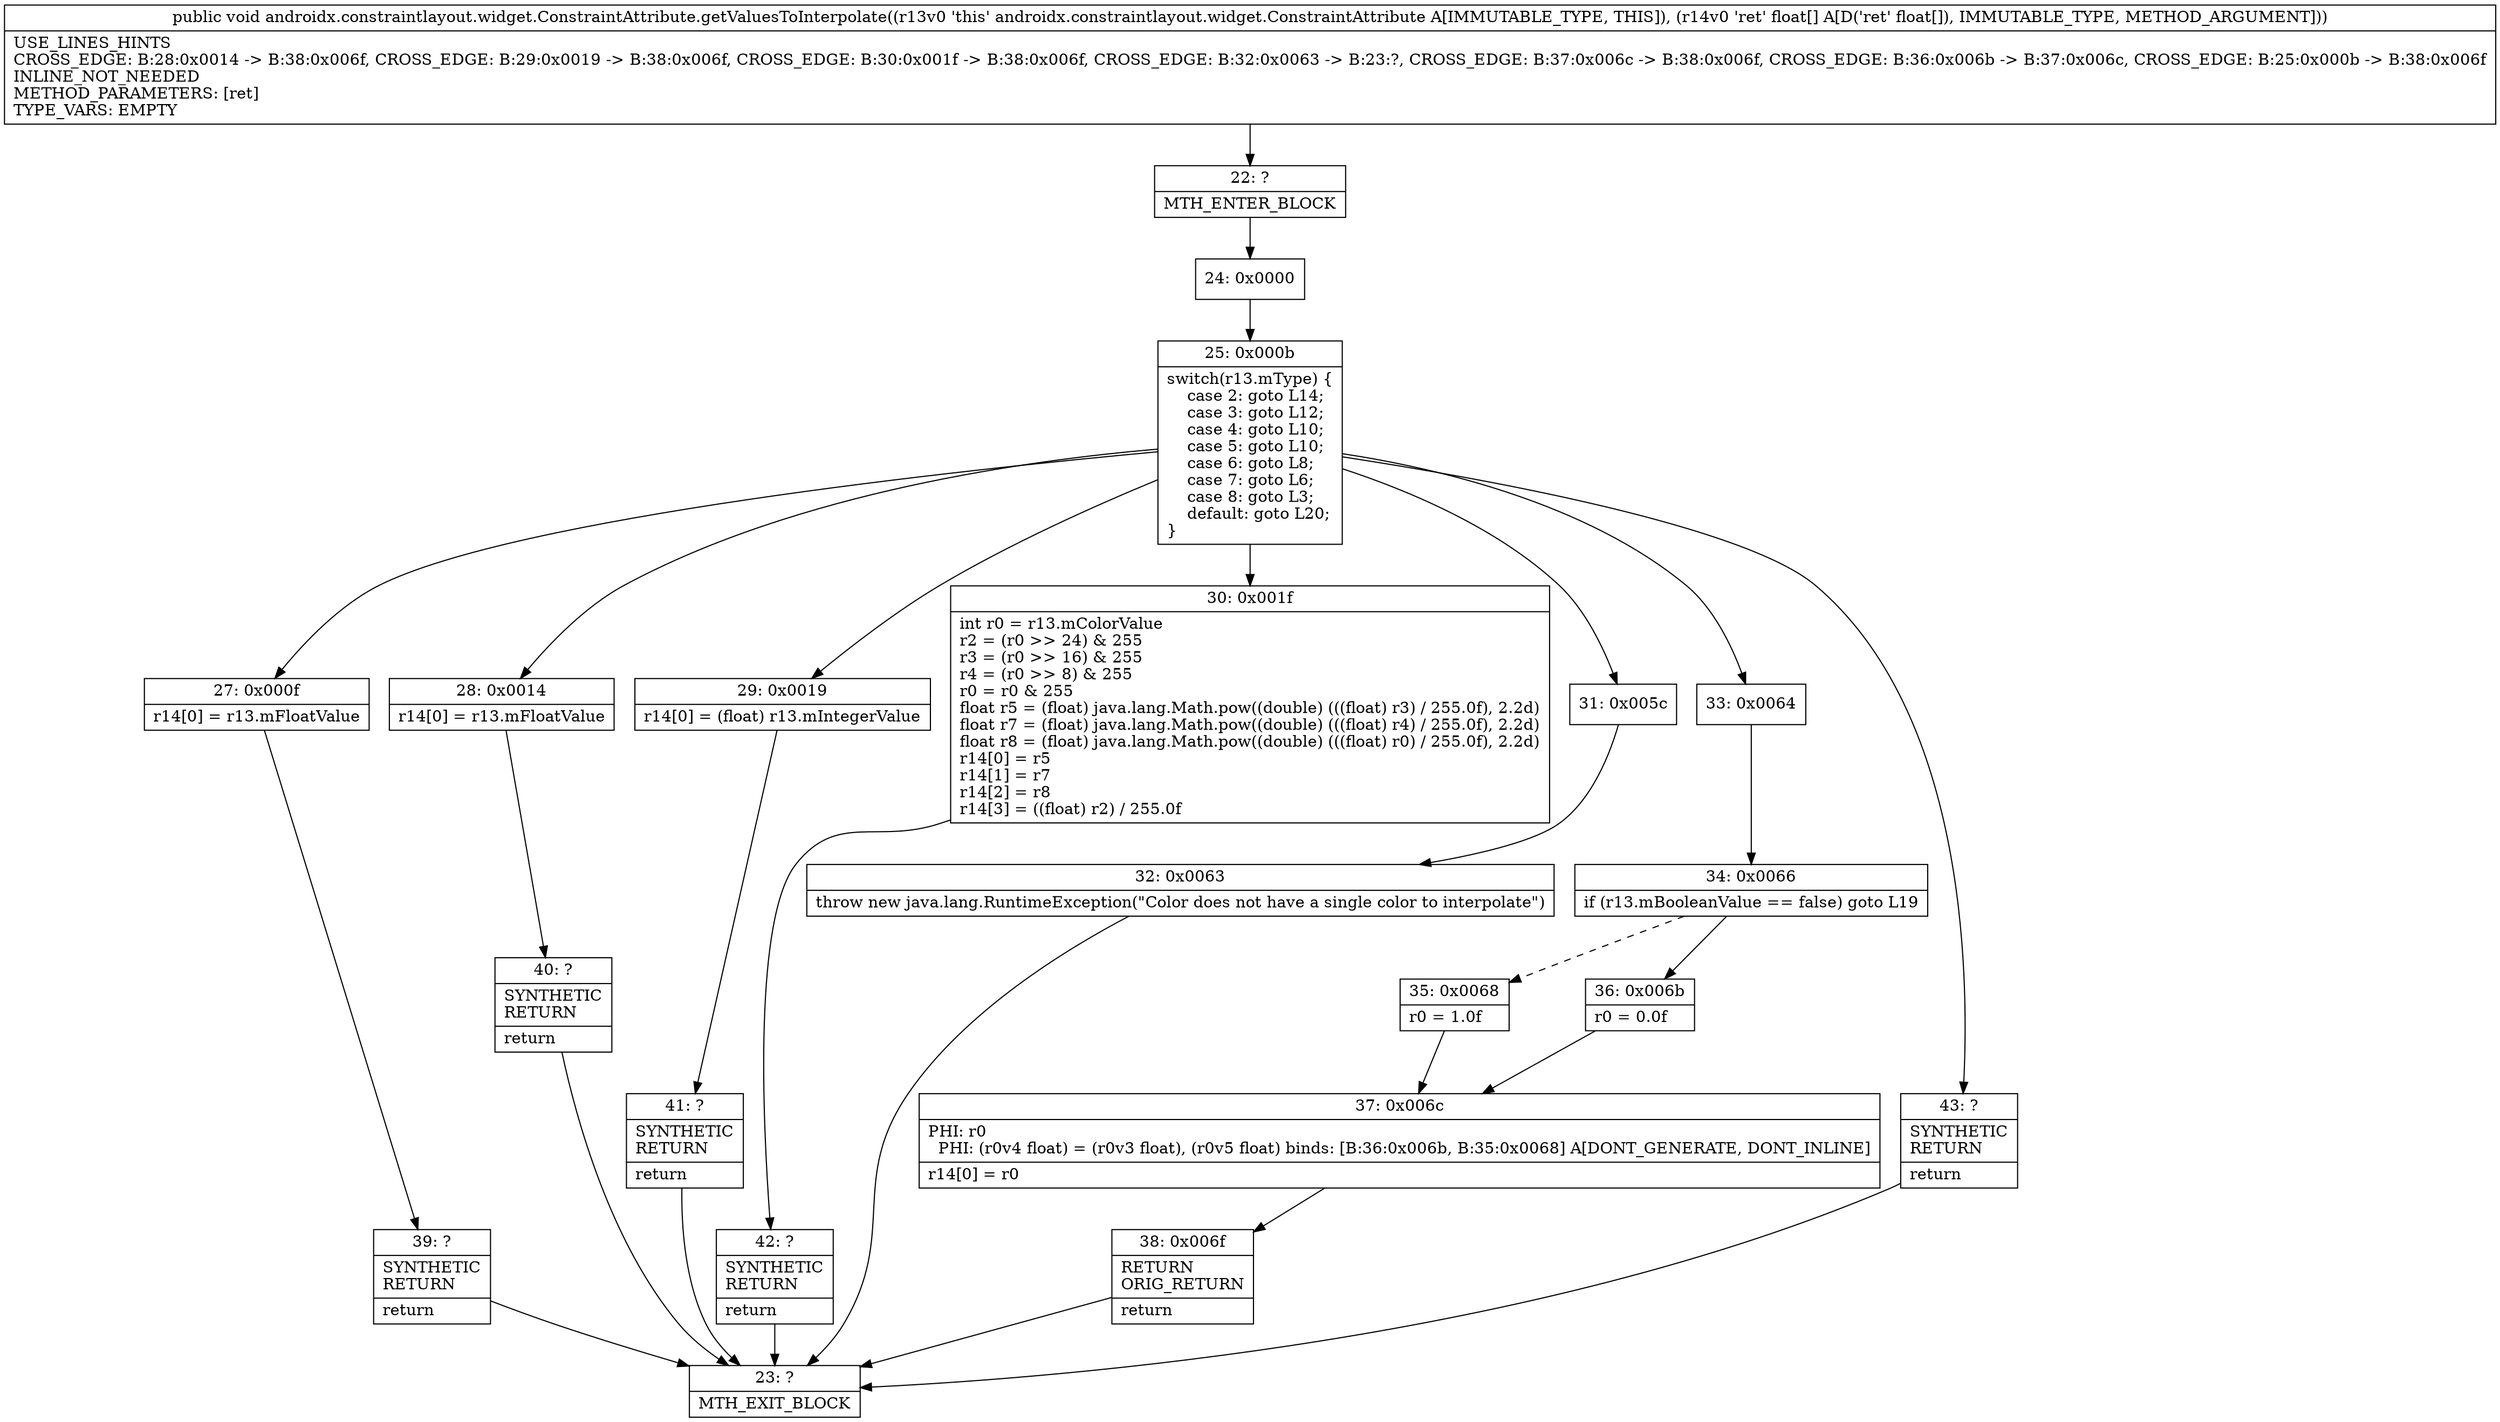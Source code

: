 digraph "CFG forandroidx.constraintlayout.widget.ConstraintAttribute.getValuesToInterpolate([F)V" {
Node_22 [shape=record,label="{22\:\ ?|MTH_ENTER_BLOCK\l}"];
Node_24 [shape=record,label="{24\:\ 0x0000}"];
Node_25 [shape=record,label="{25\:\ 0x000b|switch(r13.mType) \{\l    case 2: goto L14;\l    case 3: goto L12;\l    case 4: goto L10;\l    case 5: goto L10;\l    case 6: goto L8;\l    case 7: goto L6;\l    case 8: goto L3;\l    default: goto L20;\l\}\l}"];
Node_27 [shape=record,label="{27\:\ 0x000f|r14[0] = r13.mFloatValue\l}"];
Node_39 [shape=record,label="{39\:\ ?|SYNTHETIC\lRETURN\l|return\l}"];
Node_23 [shape=record,label="{23\:\ ?|MTH_EXIT_BLOCK\l}"];
Node_28 [shape=record,label="{28\:\ 0x0014|r14[0] = r13.mFloatValue\l}"];
Node_40 [shape=record,label="{40\:\ ?|SYNTHETIC\lRETURN\l|return\l}"];
Node_29 [shape=record,label="{29\:\ 0x0019|r14[0] = (float) r13.mIntegerValue\l}"];
Node_41 [shape=record,label="{41\:\ ?|SYNTHETIC\lRETURN\l|return\l}"];
Node_30 [shape=record,label="{30\:\ 0x001f|int r0 = r13.mColorValue\lr2 = (r0 \>\> 24) & 255\lr3 = (r0 \>\> 16) & 255\lr4 = (r0 \>\> 8) & 255\lr0 = r0 & 255\lfloat r5 = (float) java.lang.Math.pow((double) (((float) r3) \/ 255.0f), 2.2d)\lfloat r7 = (float) java.lang.Math.pow((double) (((float) r4) \/ 255.0f), 2.2d)\lfloat r8 = (float) java.lang.Math.pow((double) (((float) r0) \/ 255.0f), 2.2d)\lr14[0] = r5\lr14[1] = r7\lr14[2] = r8\lr14[3] = ((float) r2) \/ 255.0f\l}"];
Node_42 [shape=record,label="{42\:\ ?|SYNTHETIC\lRETURN\l|return\l}"];
Node_31 [shape=record,label="{31\:\ 0x005c}"];
Node_32 [shape=record,label="{32\:\ 0x0063|throw new java.lang.RuntimeException(\"Color does not have a single color to interpolate\")\l}"];
Node_33 [shape=record,label="{33\:\ 0x0064}"];
Node_34 [shape=record,label="{34\:\ 0x0066|if (r13.mBooleanValue == false) goto L19\l}"];
Node_35 [shape=record,label="{35\:\ 0x0068|r0 = 1.0f\l}"];
Node_37 [shape=record,label="{37\:\ 0x006c|PHI: r0 \l  PHI: (r0v4 float) = (r0v3 float), (r0v5 float) binds: [B:36:0x006b, B:35:0x0068] A[DONT_GENERATE, DONT_INLINE]\l|r14[0] = r0\l}"];
Node_38 [shape=record,label="{38\:\ 0x006f|RETURN\lORIG_RETURN\l|return\l}"];
Node_36 [shape=record,label="{36\:\ 0x006b|r0 = 0.0f\l}"];
Node_43 [shape=record,label="{43\:\ ?|SYNTHETIC\lRETURN\l|return\l}"];
MethodNode[shape=record,label="{public void androidx.constraintlayout.widget.ConstraintAttribute.getValuesToInterpolate((r13v0 'this' androidx.constraintlayout.widget.ConstraintAttribute A[IMMUTABLE_TYPE, THIS]), (r14v0 'ret' float[] A[D('ret' float[]), IMMUTABLE_TYPE, METHOD_ARGUMENT]))  | USE_LINES_HINTS\lCROSS_EDGE: B:28:0x0014 \-\> B:38:0x006f, CROSS_EDGE: B:29:0x0019 \-\> B:38:0x006f, CROSS_EDGE: B:30:0x001f \-\> B:38:0x006f, CROSS_EDGE: B:32:0x0063 \-\> B:23:?, CROSS_EDGE: B:37:0x006c \-\> B:38:0x006f, CROSS_EDGE: B:36:0x006b \-\> B:37:0x006c, CROSS_EDGE: B:25:0x000b \-\> B:38:0x006f\lINLINE_NOT_NEEDED\lMETHOD_PARAMETERS: [ret]\lTYPE_VARS: EMPTY\l}"];
MethodNode -> Node_22;Node_22 -> Node_24;
Node_24 -> Node_25;
Node_25 -> Node_27;
Node_25 -> Node_28;
Node_25 -> Node_29;
Node_25 -> Node_30;
Node_25 -> Node_31;
Node_25 -> Node_33;
Node_25 -> Node_43;
Node_27 -> Node_39;
Node_39 -> Node_23;
Node_28 -> Node_40;
Node_40 -> Node_23;
Node_29 -> Node_41;
Node_41 -> Node_23;
Node_30 -> Node_42;
Node_42 -> Node_23;
Node_31 -> Node_32;
Node_32 -> Node_23;
Node_33 -> Node_34;
Node_34 -> Node_35[style=dashed];
Node_34 -> Node_36;
Node_35 -> Node_37;
Node_37 -> Node_38;
Node_38 -> Node_23;
Node_36 -> Node_37;
Node_43 -> Node_23;
}

